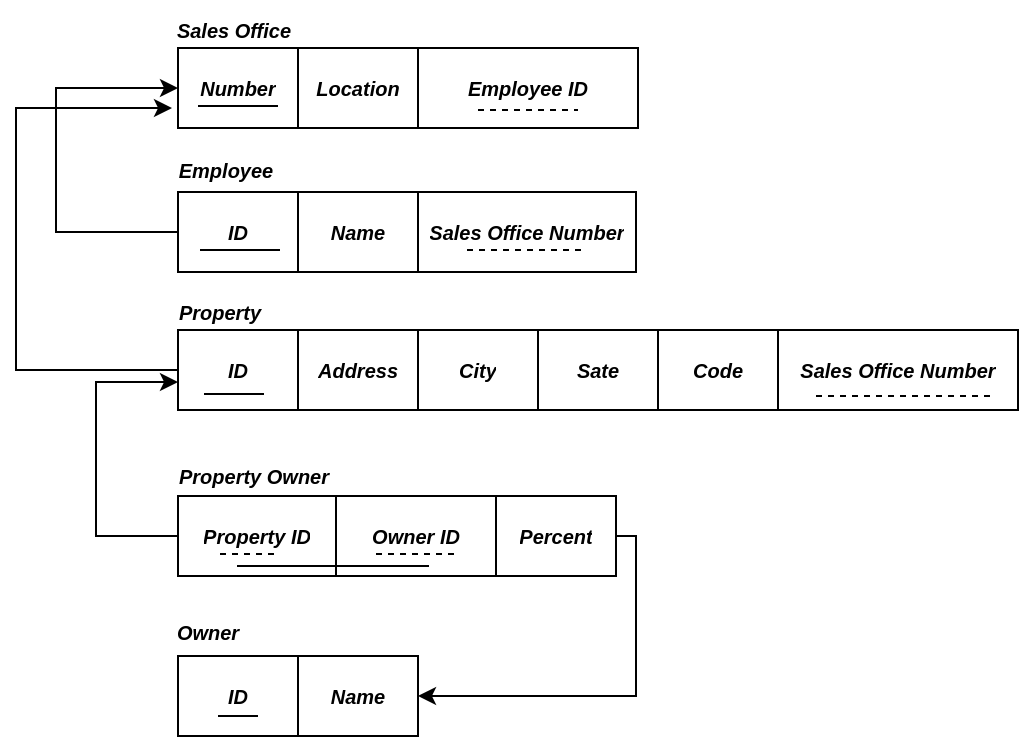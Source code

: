 <mxfile version="26.1.0">
  <diagram name="Page-1" id="1Ixvp14gZqfAv-mHuU8X">
    <mxGraphModel dx="1707" dy="434" grid="1" gridSize="10" guides="1" tooltips="1" connect="1" arrows="1" fold="1" page="1" pageScale="1" pageWidth="827" pageHeight="1169" math="0" shadow="0">
      <root>
        <mxCell id="0" />
        <mxCell id="1" parent="0" />
        <mxCell id="s7zO6DNuvNW7_s23gNhT-1" value="&lt;b&gt;&lt;i&gt;&lt;font style=&quot;font-size: 10px;&quot;&gt;Sales Office&lt;/font&gt;&lt;/i&gt;&lt;/b&gt;" style="text;strokeColor=none;align=center;fillColor=none;html=1;verticalAlign=middle;whiteSpace=wrap;rounded=0;" vertex="1" parent="1">
          <mxGeometry x="79" y="109" width="60" height="30" as="geometry" />
        </mxCell>
        <mxCell id="s7zO6DNuvNW7_s23gNhT-2" value="" style="shape=table;startSize=0;container=1;collapsible=0;childLayout=tableLayout;" vertex="1" parent="1">
          <mxGeometry x="81" y="133" width="120" height="40" as="geometry" />
        </mxCell>
        <mxCell id="s7zO6DNuvNW7_s23gNhT-3" value="" style="shape=tableRow;horizontal=0;startSize=0;swimlaneHead=0;swimlaneBody=0;strokeColor=inherit;top=0;left=0;bottom=0;right=0;collapsible=0;dropTarget=0;fillColor=none;points=[[0,0.5],[1,0.5]];portConstraint=eastwest;" vertex="1" parent="s7zO6DNuvNW7_s23gNhT-2">
          <mxGeometry width="120" height="40" as="geometry" />
        </mxCell>
        <mxCell id="s7zO6DNuvNW7_s23gNhT-4" value="&lt;b&gt;&lt;i&gt;&lt;font style=&quot;font-size: 10px;&quot;&gt;Number&lt;/font&gt;&lt;/i&gt;&lt;/b&gt;" style="shape=partialRectangle;html=1;whiteSpace=wrap;connectable=0;strokeColor=inherit;overflow=hidden;fillColor=none;top=0;left=0;bottom=0;right=0;pointerEvents=1;" vertex="1" parent="s7zO6DNuvNW7_s23gNhT-3">
          <mxGeometry width="60" height="40" as="geometry">
            <mxRectangle width="60" height="40" as="alternateBounds" />
          </mxGeometry>
        </mxCell>
        <mxCell id="s7zO6DNuvNW7_s23gNhT-5" value="&lt;span style=&quot;font-size: 10px;&quot;&gt;&lt;b&gt;&lt;i&gt;Location&lt;/i&gt;&lt;/b&gt;&lt;/span&gt;" style="shape=partialRectangle;html=1;whiteSpace=wrap;connectable=0;strokeColor=inherit;overflow=hidden;fillColor=none;top=0;left=0;bottom=0;right=0;pointerEvents=1;" vertex="1" parent="s7zO6DNuvNW7_s23gNhT-3">
          <mxGeometry x="60" width="60" height="40" as="geometry">
            <mxRectangle width="60" height="40" as="alternateBounds" />
          </mxGeometry>
        </mxCell>
        <mxCell id="s7zO6DNuvNW7_s23gNhT-6" value="&lt;b&gt;&lt;i&gt;&lt;font style=&quot;font-size: 10px;&quot;&gt;Employee&lt;/font&gt;&lt;/i&gt;&lt;/b&gt;" style="text;strokeColor=none;align=center;fillColor=none;html=1;verticalAlign=middle;whiteSpace=wrap;rounded=0;" vertex="1" parent="1">
          <mxGeometry x="75" y="179" width="60" height="30" as="geometry" />
        </mxCell>
        <mxCell id="s7zO6DNuvNW7_s23gNhT-7" value="" style="shape=table;startSize=0;container=1;collapsible=0;childLayout=tableLayout;" vertex="1" parent="1">
          <mxGeometry x="81" y="205" width="120" height="40" as="geometry" />
        </mxCell>
        <mxCell id="s7zO6DNuvNW7_s23gNhT-8" value="" style="shape=tableRow;horizontal=0;startSize=0;swimlaneHead=0;swimlaneBody=0;strokeColor=inherit;top=0;left=0;bottom=0;right=0;collapsible=0;dropTarget=0;fillColor=none;points=[[0,0.5],[1,0.5]];portConstraint=eastwest;" vertex="1" parent="s7zO6DNuvNW7_s23gNhT-7">
          <mxGeometry width="120" height="40" as="geometry" />
        </mxCell>
        <mxCell id="s7zO6DNuvNW7_s23gNhT-9" value="&lt;b&gt;&lt;i&gt;&lt;font style=&quot;font-size: 10px;&quot;&gt;ID&lt;/font&gt;&lt;/i&gt;&lt;/b&gt;" style="shape=partialRectangle;html=1;whiteSpace=wrap;connectable=0;strokeColor=inherit;overflow=hidden;fillColor=none;top=0;left=0;bottom=0;right=0;pointerEvents=1;" vertex="1" parent="s7zO6DNuvNW7_s23gNhT-8">
          <mxGeometry width="60" height="40" as="geometry">
            <mxRectangle width="60" height="40" as="alternateBounds" />
          </mxGeometry>
        </mxCell>
        <mxCell id="s7zO6DNuvNW7_s23gNhT-10" value="&lt;span style=&quot;font-size: 10px;&quot;&gt;&lt;b&gt;&lt;i&gt;Name&lt;/i&gt;&lt;/b&gt;&lt;/span&gt;" style="shape=partialRectangle;html=1;whiteSpace=wrap;connectable=0;strokeColor=inherit;overflow=hidden;fillColor=none;top=0;left=0;bottom=0;right=0;pointerEvents=1;" vertex="1" parent="s7zO6DNuvNW7_s23gNhT-8">
          <mxGeometry x="60" width="60" height="40" as="geometry">
            <mxRectangle width="60" height="40" as="alternateBounds" />
          </mxGeometry>
        </mxCell>
        <mxCell id="s7zO6DNuvNW7_s23gNhT-11" value="&lt;b&gt;&lt;i&gt;&lt;font style=&quot;font-size: 10px;&quot;&gt;Property&lt;/font&gt;&lt;/i&gt;&lt;/b&gt;" style="text;strokeColor=none;align=center;fillColor=none;html=1;verticalAlign=middle;whiteSpace=wrap;rounded=0;" vertex="1" parent="1">
          <mxGeometry x="72" y="250" width="60" height="30" as="geometry" />
        </mxCell>
        <mxCell id="s7zO6DNuvNW7_s23gNhT-12" value="" style="shape=table;startSize=0;container=1;collapsible=0;childLayout=tableLayout;" vertex="1" parent="1">
          <mxGeometry x="81" y="274" width="300" height="40" as="geometry" />
        </mxCell>
        <mxCell id="s7zO6DNuvNW7_s23gNhT-13" value="" style="shape=tableRow;horizontal=0;startSize=0;swimlaneHead=0;swimlaneBody=0;strokeColor=inherit;top=0;left=0;bottom=0;right=0;collapsible=0;dropTarget=0;fillColor=none;points=[[0,0.5],[1,0.5]];portConstraint=eastwest;" vertex="1" parent="s7zO6DNuvNW7_s23gNhT-12">
          <mxGeometry width="300" height="40" as="geometry" />
        </mxCell>
        <mxCell id="s7zO6DNuvNW7_s23gNhT-14" value="&lt;b&gt;&lt;i&gt;&lt;font style=&quot;font-size: 10px;&quot;&gt;ID&lt;/font&gt;&lt;/i&gt;&lt;/b&gt;" style="shape=partialRectangle;html=1;whiteSpace=wrap;connectable=0;strokeColor=inherit;overflow=hidden;fillColor=none;top=0;left=0;bottom=0;right=0;pointerEvents=1;" vertex="1" parent="s7zO6DNuvNW7_s23gNhT-13">
          <mxGeometry width="60" height="40" as="geometry">
            <mxRectangle width="60" height="40" as="alternateBounds" />
          </mxGeometry>
        </mxCell>
        <mxCell id="s7zO6DNuvNW7_s23gNhT-15" value="&lt;span style=&quot;font-size: 10px;&quot;&gt;&lt;b&gt;&lt;i&gt;Address&lt;/i&gt;&lt;/b&gt;&lt;/span&gt;" style="shape=partialRectangle;html=1;whiteSpace=wrap;connectable=0;strokeColor=inherit;overflow=hidden;fillColor=none;top=0;left=0;bottom=0;right=0;pointerEvents=1;" vertex="1" parent="s7zO6DNuvNW7_s23gNhT-13">
          <mxGeometry x="60" width="60" height="40" as="geometry">
            <mxRectangle width="60" height="40" as="alternateBounds" />
          </mxGeometry>
        </mxCell>
        <mxCell id="s7zO6DNuvNW7_s23gNhT-16" value="&lt;span style=&quot;font-size: 10px;&quot;&gt;&lt;b&gt;&lt;i&gt;City&lt;/i&gt;&lt;/b&gt;&lt;/span&gt;" style="shape=partialRectangle;html=1;whiteSpace=wrap;connectable=0;strokeColor=inherit;overflow=hidden;fillColor=none;top=0;left=0;bottom=0;right=0;pointerEvents=1;" vertex="1" parent="s7zO6DNuvNW7_s23gNhT-13">
          <mxGeometry x="120" width="60" height="40" as="geometry">
            <mxRectangle width="60" height="40" as="alternateBounds" />
          </mxGeometry>
        </mxCell>
        <mxCell id="s7zO6DNuvNW7_s23gNhT-17" value="&lt;span style=&quot;font-size: 10px;&quot;&gt;&lt;b&gt;&lt;i&gt;Sate&lt;/i&gt;&lt;/b&gt;&lt;/span&gt;" style="shape=partialRectangle;html=1;whiteSpace=wrap;connectable=0;strokeColor=inherit;overflow=hidden;fillColor=none;top=0;left=0;bottom=0;right=0;pointerEvents=1;" vertex="1" parent="s7zO6DNuvNW7_s23gNhT-13">
          <mxGeometry x="180" width="60" height="40" as="geometry">
            <mxRectangle width="60" height="40" as="alternateBounds" />
          </mxGeometry>
        </mxCell>
        <mxCell id="s7zO6DNuvNW7_s23gNhT-18" value="&lt;b&gt;&lt;i&gt;&lt;font style=&quot;font-size: 10px;&quot;&gt;Code&lt;/font&gt;&lt;/i&gt;&lt;/b&gt;" style="shape=partialRectangle;html=1;whiteSpace=wrap;connectable=0;strokeColor=inherit;overflow=hidden;fillColor=none;top=0;left=0;bottom=0;right=0;pointerEvents=1;" vertex="1" parent="s7zO6DNuvNW7_s23gNhT-13">
          <mxGeometry x="240" width="60" height="40" as="geometry">
            <mxRectangle width="60" height="40" as="alternateBounds" />
          </mxGeometry>
        </mxCell>
        <mxCell id="s7zO6DNuvNW7_s23gNhT-19" value="" style="endArrow=none;html=1;rounded=0;" edge="1" parent="1">
          <mxGeometry width="50" height="50" relative="1" as="geometry">
            <mxPoint x="91" y="162" as="sourcePoint" />
            <mxPoint x="131" y="162" as="targetPoint" />
          </mxGeometry>
        </mxCell>
        <mxCell id="s7zO6DNuvNW7_s23gNhT-20" value="" style="endArrow=none;html=1;rounded=0;" edge="1" parent="1">
          <mxGeometry width="50" height="50" relative="1" as="geometry">
            <mxPoint x="92" y="234" as="sourcePoint" />
            <mxPoint x="132" y="234" as="targetPoint" />
          </mxGeometry>
        </mxCell>
        <mxCell id="s7zO6DNuvNW7_s23gNhT-21" value="" style="endArrow=none;html=1;rounded=0;" edge="1" parent="1">
          <mxGeometry width="50" height="50" relative="1" as="geometry">
            <mxPoint x="94" y="306" as="sourcePoint" />
            <mxPoint x="124" y="306" as="targetPoint" />
          </mxGeometry>
        </mxCell>
        <mxCell id="s7zO6DNuvNW7_s23gNhT-22" value="&lt;b&gt;&lt;i&gt;&lt;font style=&quot;font-size: 10px;&quot;&gt;Owner&lt;/font&gt;&lt;/i&gt;&lt;/b&gt;" style="text;strokeColor=none;align=center;fillColor=none;html=1;verticalAlign=middle;whiteSpace=wrap;rounded=0;" vertex="1" parent="1">
          <mxGeometry x="66" y="410" width="60" height="30" as="geometry" />
        </mxCell>
        <mxCell id="s7zO6DNuvNW7_s23gNhT-23" value="" style="shape=table;startSize=0;container=1;collapsible=0;childLayout=tableLayout;" vertex="1" parent="1">
          <mxGeometry x="81" y="437" width="120" height="40" as="geometry" />
        </mxCell>
        <mxCell id="s7zO6DNuvNW7_s23gNhT-24" value="" style="shape=tableRow;horizontal=0;startSize=0;swimlaneHead=0;swimlaneBody=0;strokeColor=inherit;top=0;left=0;bottom=0;right=0;collapsible=0;dropTarget=0;fillColor=none;points=[[0,0.5],[1,0.5]];portConstraint=eastwest;" vertex="1" parent="s7zO6DNuvNW7_s23gNhT-23">
          <mxGeometry width="120" height="40" as="geometry" />
        </mxCell>
        <mxCell id="s7zO6DNuvNW7_s23gNhT-25" value="&lt;b&gt;&lt;i&gt;&lt;font style=&quot;font-size: 10px;&quot;&gt;ID&lt;/font&gt;&lt;/i&gt;&lt;/b&gt;" style="shape=partialRectangle;html=1;whiteSpace=wrap;connectable=0;strokeColor=inherit;overflow=hidden;fillColor=none;top=0;left=0;bottom=0;right=0;pointerEvents=1;" vertex="1" parent="s7zO6DNuvNW7_s23gNhT-24">
          <mxGeometry width="60" height="40" as="geometry">
            <mxRectangle width="60" height="40" as="alternateBounds" />
          </mxGeometry>
        </mxCell>
        <mxCell id="s7zO6DNuvNW7_s23gNhT-26" value="&lt;b&gt;&lt;i&gt;&lt;font style=&quot;font-size: 10px;&quot;&gt;Name&lt;/font&gt;&lt;/i&gt;&lt;/b&gt;" style="shape=partialRectangle;html=1;whiteSpace=wrap;connectable=0;strokeColor=inherit;overflow=hidden;fillColor=none;top=0;left=0;bottom=0;right=0;pointerEvents=1;" vertex="1" parent="s7zO6DNuvNW7_s23gNhT-24">
          <mxGeometry x="60" width="60" height="40" as="geometry">
            <mxRectangle width="60" height="40" as="alternateBounds" />
          </mxGeometry>
        </mxCell>
        <mxCell id="s7zO6DNuvNW7_s23gNhT-27" value="" style="endArrow=none;html=1;rounded=0;" edge="1" parent="1">
          <mxGeometry width="50" height="50" relative="1" as="geometry">
            <mxPoint x="101" y="467" as="sourcePoint" />
            <mxPoint x="121" y="467" as="targetPoint" />
          </mxGeometry>
        </mxCell>
        <mxCell id="s7zO6DNuvNW7_s23gNhT-28" value="" style="shape=table;startSize=0;container=1;collapsible=0;childLayout=tableLayout;" vertex="1" parent="1">
          <mxGeometry x="201" y="205" width="109" height="40" as="geometry" />
        </mxCell>
        <mxCell id="s7zO6DNuvNW7_s23gNhT-29" value="" style="shape=tableRow;horizontal=0;startSize=0;swimlaneHead=0;swimlaneBody=0;strokeColor=inherit;top=0;left=0;bottom=0;right=0;collapsible=0;dropTarget=0;fillColor=none;points=[[0,0.5],[1,0.5]];portConstraint=eastwest;" vertex="1" parent="s7zO6DNuvNW7_s23gNhT-28">
          <mxGeometry width="109" height="40" as="geometry" />
        </mxCell>
        <mxCell id="s7zO6DNuvNW7_s23gNhT-30" value="&lt;b&gt;&lt;i&gt;&lt;font style=&quot;font-size: 10px;&quot;&gt;Sales Office Number&lt;/font&gt;&lt;/i&gt;&lt;/b&gt;" style="shape=partialRectangle;html=1;whiteSpace=wrap;connectable=0;strokeColor=inherit;overflow=hidden;fillColor=none;top=0;left=0;bottom=0;right=0;pointerEvents=1;" vertex="1" parent="s7zO6DNuvNW7_s23gNhT-29">
          <mxGeometry width="109" height="40" as="geometry">
            <mxRectangle width="109" height="40" as="alternateBounds" />
          </mxGeometry>
        </mxCell>
        <mxCell id="s7zO6DNuvNW7_s23gNhT-33" style="edgeStyle=orthogonalEdgeStyle;rounded=0;orthogonalLoop=1;jettySize=auto;html=1;exitX=0;exitY=0.5;exitDx=0;exitDy=0;entryX=0;entryY=0.5;entryDx=0;entryDy=0;" edge="1" parent="1" source="s7zO6DNuvNW7_s23gNhT-8" target="s7zO6DNuvNW7_s23gNhT-3">
          <mxGeometry relative="1" as="geometry">
            <Array as="points">
              <mxPoint x="20" y="225" />
              <mxPoint x="20" y="153" />
            </Array>
          </mxGeometry>
        </mxCell>
        <mxCell id="s7zO6DNuvNW7_s23gNhT-34" value="" style="endArrow=none;dashed=1;html=1;rounded=0;" edge="1" parent="1">
          <mxGeometry width="50" height="50" relative="1" as="geometry">
            <mxPoint x="225.5" y="234" as="sourcePoint" />
            <mxPoint x="285.5" y="234" as="targetPoint" />
          </mxGeometry>
        </mxCell>
        <mxCell id="s7zO6DNuvNW7_s23gNhT-35" value="" style="shape=table;startSize=0;container=1;collapsible=0;childLayout=tableLayout;" vertex="1" parent="1">
          <mxGeometry x="201" y="133" width="110" height="40" as="geometry" />
        </mxCell>
        <mxCell id="s7zO6DNuvNW7_s23gNhT-36" value="" style="shape=tableRow;horizontal=0;startSize=0;swimlaneHead=0;swimlaneBody=0;strokeColor=inherit;top=0;left=0;bottom=0;right=0;collapsible=0;dropTarget=0;fillColor=none;points=[[0,0.5],[1,0.5]];portConstraint=eastwest;" vertex="1" parent="s7zO6DNuvNW7_s23gNhT-35">
          <mxGeometry width="110" height="40" as="geometry" />
        </mxCell>
        <mxCell id="s7zO6DNuvNW7_s23gNhT-37" value="&lt;b&gt;&lt;i&gt;&lt;font style=&quot;font-size: 10px;&quot;&gt;Employee ID&lt;/font&gt;&lt;/i&gt;&lt;/b&gt;" style="shape=partialRectangle;html=1;whiteSpace=wrap;connectable=0;strokeColor=inherit;overflow=hidden;fillColor=none;top=0;left=0;bottom=0;right=0;pointerEvents=1;" vertex="1" parent="s7zO6DNuvNW7_s23gNhT-36">
          <mxGeometry width="110" height="40" as="geometry">
            <mxRectangle width="110" height="40" as="alternateBounds" />
          </mxGeometry>
        </mxCell>
        <mxCell id="s7zO6DNuvNW7_s23gNhT-38" value="" style="endArrow=none;dashed=1;html=1;rounded=0;" edge="1" parent="1">
          <mxGeometry width="50" height="50" relative="1" as="geometry">
            <mxPoint x="231" y="164" as="sourcePoint" />
            <mxPoint x="281" y="164" as="targetPoint" />
          </mxGeometry>
        </mxCell>
        <mxCell id="s7zO6DNuvNW7_s23gNhT-39" value="" style="shape=table;startSize=0;container=1;collapsible=0;childLayout=tableLayout;" vertex="1" parent="1">
          <mxGeometry x="381" y="274" width="120" height="40" as="geometry" />
        </mxCell>
        <mxCell id="s7zO6DNuvNW7_s23gNhT-40" value="" style="shape=tableRow;horizontal=0;startSize=0;swimlaneHead=0;swimlaneBody=0;strokeColor=inherit;top=0;left=0;bottom=0;right=0;collapsible=0;dropTarget=0;fillColor=none;points=[[0,0.5],[1,0.5]];portConstraint=eastwest;" vertex="1" parent="s7zO6DNuvNW7_s23gNhT-39">
          <mxGeometry width="120" height="40" as="geometry" />
        </mxCell>
        <mxCell id="s7zO6DNuvNW7_s23gNhT-41" value="&lt;b&gt;&lt;i&gt;&lt;font style=&quot;font-size: 10px;&quot;&gt;Sales Office Number&lt;/font&gt;&lt;/i&gt;&lt;/b&gt;" style="shape=partialRectangle;html=1;whiteSpace=wrap;connectable=0;strokeColor=inherit;overflow=hidden;fillColor=none;top=0;left=0;bottom=0;right=0;pointerEvents=1;" vertex="1" parent="s7zO6DNuvNW7_s23gNhT-40">
          <mxGeometry width="120" height="40" as="geometry">
            <mxRectangle width="120" height="40" as="alternateBounds" />
          </mxGeometry>
        </mxCell>
        <mxCell id="s7zO6DNuvNW7_s23gNhT-42" value="" style="endArrow=none;dashed=1;html=1;rounded=0;" edge="1" parent="1">
          <mxGeometry width="50" height="50" relative="1" as="geometry">
            <mxPoint x="400" y="307" as="sourcePoint" />
            <mxPoint x="490" y="307" as="targetPoint" />
          </mxGeometry>
        </mxCell>
        <mxCell id="s7zO6DNuvNW7_s23gNhT-43" style="edgeStyle=orthogonalEdgeStyle;rounded=0;orthogonalLoop=1;jettySize=auto;html=1;exitX=0;exitY=0.5;exitDx=0;exitDy=0;entryX=-0.025;entryY=0.75;entryDx=0;entryDy=0;entryPerimeter=0;" edge="1" parent="1" source="s7zO6DNuvNW7_s23gNhT-13" target="s7zO6DNuvNW7_s23gNhT-3">
          <mxGeometry relative="1" as="geometry">
            <Array as="points">
              <mxPoint y="294" />
              <mxPoint y="163" />
            </Array>
          </mxGeometry>
        </mxCell>
        <mxCell id="s7zO6DNuvNW7_s23gNhT-44" value="&lt;b&gt;&lt;i&gt;&lt;font style=&quot;font-size: 10px;&quot;&gt;Property Owner&lt;/font&gt;&lt;/i&gt;&lt;/b&gt;" style="text;strokeColor=none;align=center;fillColor=none;html=1;verticalAlign=middle;whiteSpace=wrap;rounded=0;" vertex="1" parent="1">
          <mxGeometry x="77" y="332" width="84" height="30" as="geometry" />
        </mxCell>
        <mxCell id="s7zO6DNuvNW7_s23gNhT-45" value="" style="shape=table;startSize=0;container=1;collapsible=0;childLayout=tableLayout;" vertex="1" parent="1">
          <mxGeometry x="81" y="357" width="159" height="40" as="geometry" />
        </mxCell>
        <mxCell id="s7zO6DNuvNW7_s23gNhT-46" value="" style="shape=tableRow;horizontal=0;startSize=0;swimlaneHead=0;swimlaneBody=0;strokeColor=inherit;top=0;left=0;bottom=0;right=0;collapsible=0;dropTarget=0;fillColor=none;points=[[0,0.5],[1,0.5]];portConstraint=eastwest;" vertex="1" parent="s7zO6DNuvNW7_s23gNhT-45">
          <mxGeometry width="159" height="40" as="geometry" />
        </mxCell>
        <mxCell id="s7zO6DNuvNW7_s23gNhT-47" value="&lt;b&gt;&lt;i&gt;&lt;font style=&quot;font-size: 10px;&quot;&gt;Property ID&lt;/font&gt;&lt;/i&gt;&lt;/b&gt;" style="shape=partialRectangle;html=1;whiteSpace=wrap;connectable=0;strokeColor=inherit;overflow=hidden;fillColor=none;top=0;left=0;bottom=0;right=0;pointerEvents=1;" vertex="1" parent="s7zO6DNuvNW7_s23gNhT-46">
          <mxGeometry width="79" height="40" as="geometry">
            <mxRectangle width="79" height="40" as="alternateBounds" />
          </mxGeometry>
        </mxCell>
        <mxCell id="s7zO6DNuvNW7_s23gNhT-48" value="&lt;b&gt;&lt;i&gt;&lt;font style=&quot;font-size: 10px;&quot;&gt;Owner ID&lt;/font&gt;&lt;/i&gt;&lt;/b&gt;" style="shape=partialRectangle;html=1;whiteSpace=wrap;connectable=0;strokeColor=inherit;overflow=hidden;fillColor=none;top=0;left=0;bottom=0;right=0;pointerEvents=1;" vertex="1" parent="s7zO6DNuvNW7_s23gNhT-46">
          <mxGeometry x="79" width="80" height="40" as="geometry">
            <mxRectangle width="80" height="40" as="alternateBounds" />
          </mxGeometry>
        </mxCell>
        <mxCell id="s7zO6DNuvNW7_s23gNhT-50" value="" style="endArrow=none;dashed=1;html=1;rounded=0;" edge="1" parent="1">
          <mxGeometry width="50" height="50" relative="1" as="geometry">
            <mxPoint x="102" y="386" as="sourcePoint" />
            <mxPoint x="132" y="386" as="targetPoint" />
          </mxGeometry>
        </mxCell>
        <mxCell id="s7zO6DNuvNW7_s23gNhT-51" value="" style="endArrow=none;dashed=1;html=1;rounded=0;" edge="1" parent="1">
          <mxGeometry width="50" height="50" relative="1" as="geometry">
            <mxPoint x="180" y="386" as="sourcePoint" />
            <mxPoint x="220" y="386" as="targetPoint" />
          </mxGeometry>
        </mxCell>
        <mxCell id="s7zO6DNuvNW7_s23gNhT-52" value="" style="endArrow=none;html=1;rounded=0;" edge="1" parent="1">
          <mxGeometry width="50" height="50" relative="1" as="geometry">
            <mxPoint x="110.5" y="392" as="sourcePoint" />
            <mxPoint x="206.5" y="392" as="targetPoint" />
          </mxGeometry>
        </mxCell>
        <mxCell id="s7zO6DNuvNW7_s23gNhT-53" style="edgeStyle=orthogonalEdgeStyle;rounded=0;orthogonalLoop=1;jettySize=auto;html=1;" edge="1" parent="1" target="s7zO6DNuvNW7_s23gNhT-24">
          <mxGeometry relative="1" as="geometry">
            <mxPoint x="290" y="380" as="sourcePoint" />
            <Array as="points">
              <mxPoint x="310" y="377" />
              <mxPoint x="310" y="457" />
            </Array>
          </mxGeometry>
        </mxCell>
        <mxCell id="s7zO6DNuvNW7_s23gNhT-54" style="edgeStyle=orthogonalEdgeStyle;rounded=0;orthogonalLoop=1;jettySize=auto;html=1;exitX=0;exitY=0.5;exitDx=0;exitDy=0;" edge="1" parent="1" source="s7zO6DNuvNW7_s23gNhT-46" target="s7zO6DNuvNW7_s23gNhT-13">
          <mxGeometry relative="1" as="geometry">
            <Array as="points">
              <mxPoint x="40" y="377" />
              <mxPoint x="40" y="300" />
            </Array>
          </mxGeometry>
        </mxCell>
        <mxCell id="s7zO6DNuvNW7_s23gNhT-55" value="" style="shape=table;startSize=0;container=1;collapsible=0;childLayout=tableLayout;" vertex="1" parent="1">
          <mxGeometry x="240" y="357" width="60" height="40" as="geometry" />
        </mxCell>
        <mxCell id="s7zO6DNuvNW7_s23gNhT-56" value="" style="shape=tableRow;horizontal=0;startSize=0;swimlaneHead=0;swimlaneBody=0;strokeColor=inherit;top=0;left=0;bottom=0;right=0;collapsible=0;dropTarget=0;fillColor=none;points=[[0,0.5],[1,0.5]];portConstraint=eastwest;" vertex="1" parent="s7zO6DNuvNW7_s23gNhT-55">
          <mxGeometry width="60" height="40" as="geometry" />
        </mxCell>
        <mxCell id="s7zO6DNuvNW7_s23gNhT-57" value="&lt;b&gt;&lt;i&gt;&lt;font style=&quot;font-size: 10px;&quot;&gt;Percent&lt;/font&gt;&lt;/i&gt;&lt;/b&gt;" style="shape=partialRectangle;html=1;whiteSpace=wrap;connectable=0;strokeColor=inherit;overflow=hidden;fillColor=none;top=0;left=0;bottom=0;right=0;pointerEvents=1;" vertex="1" parent="s7zO6DNuvNW7_s23gNhT-56">
          <mxGeometry width="60" height="40" as="geometry">
            <mxRectangle width="60" height="40" as="alternateBounds" />
          </mxGeometry>
        </mxCell>
      </root>
    </mxGraphModel>
  </diagram>
</mxfile>
